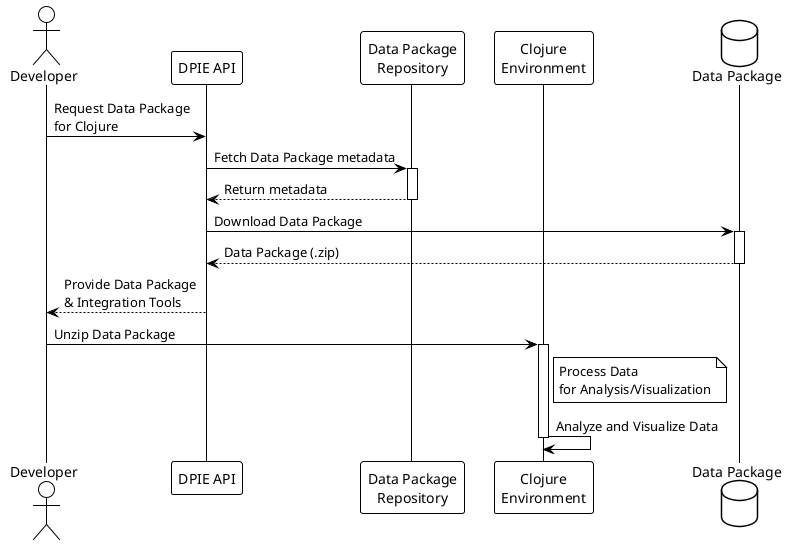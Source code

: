 @startuml
!theme plain

actor Developer
participant "DPIE API" as DPIE
participant "Data Package\nRepository" as Repository
participant "Clojure\nEnvironment" as Clojure
database "Data Package" as DataPackage

Developer -> DPIE : Request Data Package\nfor Clojure
DPIE -> Repository : Fetch Data Package metadata
activate Repository
Repository --> DPIE : Return metadata
deactivate Repository

DPIE -> DataPackage : Download Data Package
activate DataPackage
DataPackage --> DPIE : Data Package (.zip)
deactivate DataPackage

DPIE --> Developer : Provide Data Package\n& Integration Tools
Developer -> Clojure : Unzip Data Package
activate Clojure

note right of Clojure : Process Data\nfor Analysis/Visualization
Clojure -> Clojure : Analyze and Visualize Data

deactivate Clojure

@enduml